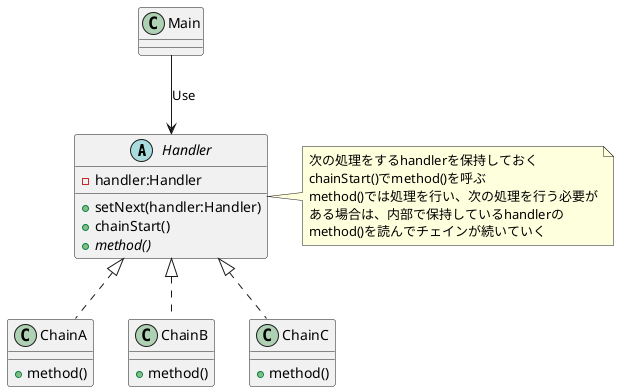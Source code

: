 @startuml

abstract class Handler{
    - handler:Handler
    + setNext(handler:Handler)
    + chainStart()
    + {abstract} method()
}

note right of Handler
    次の処理をするhandlerを保持しておく
    chainStart()でmethod()を呼ぶ
    method()では処理を行い、次の処理を行う必要が
    ある場合は、内部で保持しているhandlerの
    method()を読んでチェインが続いていく
end note

class ChainA{
    + method()
}

class ChainB{
    + method()
}

class ChainC{
    + method()
}

class Main

Handler <|.. ChainA
Handler <|.. ChainB
Handler <|.. ChainC

Main --> Handler : Use

@enduml